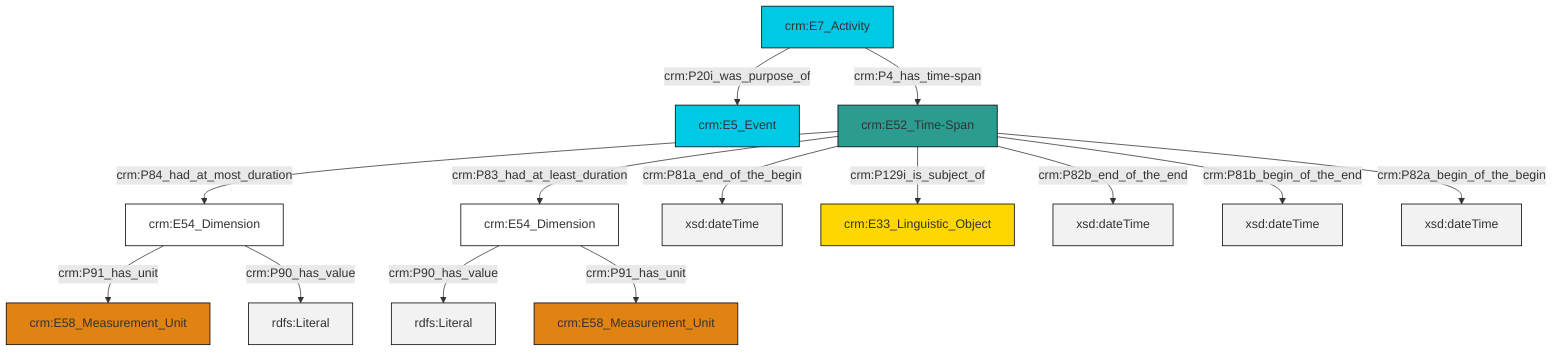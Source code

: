 graph TD
classDef Literal fill:#f2f2f2,stroke:#000000;
classDef CRM_Entity fill:#FFFFFF,stroke:#000000;
classDef Temporal_Entity fill:#00C9E6, stroke:#000000;
classDef Type fill:#E18312, stroke:#000000;
classDef Time-Span fill:#2C9C91, stroke:#000000;
classDef Appellation fill:#FFEB7F, stroke:#000000;
classDef Place fill:#008836, stroke:#000000;
classDef Persistent_Item fill:#B266B2, stroke:#000000;
classDef Conceptual_Object fill:#FFD700, stroke:#000000;
classDef Physical_Thing fill:#D2B48C, stroke:#000000;
classDef Actor fill:#f58aad, stroke:#000000;
classDef PC_Classes fill:#4ce600, stroke:#000000;
classDef Multi fill:#cccccc,stroke:#000000;

2["crm:E54_Dimension"]:::CRM_Entity -->|crm:P91_has_unit| 3["crm:E58_Measurement_Unit"]:::Type
6["crm:E54_Dimension"]:::CRM_Entity -->|crm:P90_has_value| 7[rdfs:Literal]:::Literal
4["crm:E52_Time-Span"]:::Time-Span -->|crm:P81a_end_of_the_begin| 8[xsd:dateTime]:::Literal
2["crm:E54_Dimension"]:::CRM_Entity -->|crm:P90_has_value| 9[rdfs:Literal]:::Literal
4["crm:E52_Time-Span"]:::Time-Span -->|crm:P82b_end_of_the_end| 12[xsd:dateTime]:::Literal
6["crm:E54_Dimension"]:::CRM_Entity -->|crm:P91_has_unit| 14["crm:E58_Measurement_Unit"]:::Type
4["crm:E52_Time-Span"]:::Time-Span -->|crm:P129i_is_subject_of| 10["crm:E33_Linguistic_Object"]:::Conceptual_Object
4["crm:E52_Time-Span"]:::Time-Span -->|crm:P81b_begin_of_the_end| 18[xsd:dateTime]:::Literal
4["crm:E52_Time-Span"]:::Time-Span -->|crm:P82a_begin_of_the_begin| 19[xsd:dateTime]:::Literal
16["crm:E7_Activity"]:::Temporal_Entity -->|crm:P20i_was_purpose_of| 0["crm:E5_Event"]:::Temporal_Entity
16["crm:E7_Activity"]:::Temporal_Entity -->|crm:P4_has_time-span| 4["crm:E52_Time-Span"]:::Time-Span
4["crm:E52_Time-Span"]:::Time-Span -->|crm:P84_had_at_most_duration| 2["crm:E54_Dimension"]:::CRM_Entity
4["crm:E52_Time-Span"]:::Time-Span -->|crm:P83_had_at_least_duration| 6["crm:E54_Dimension"]:::CRM_Entity